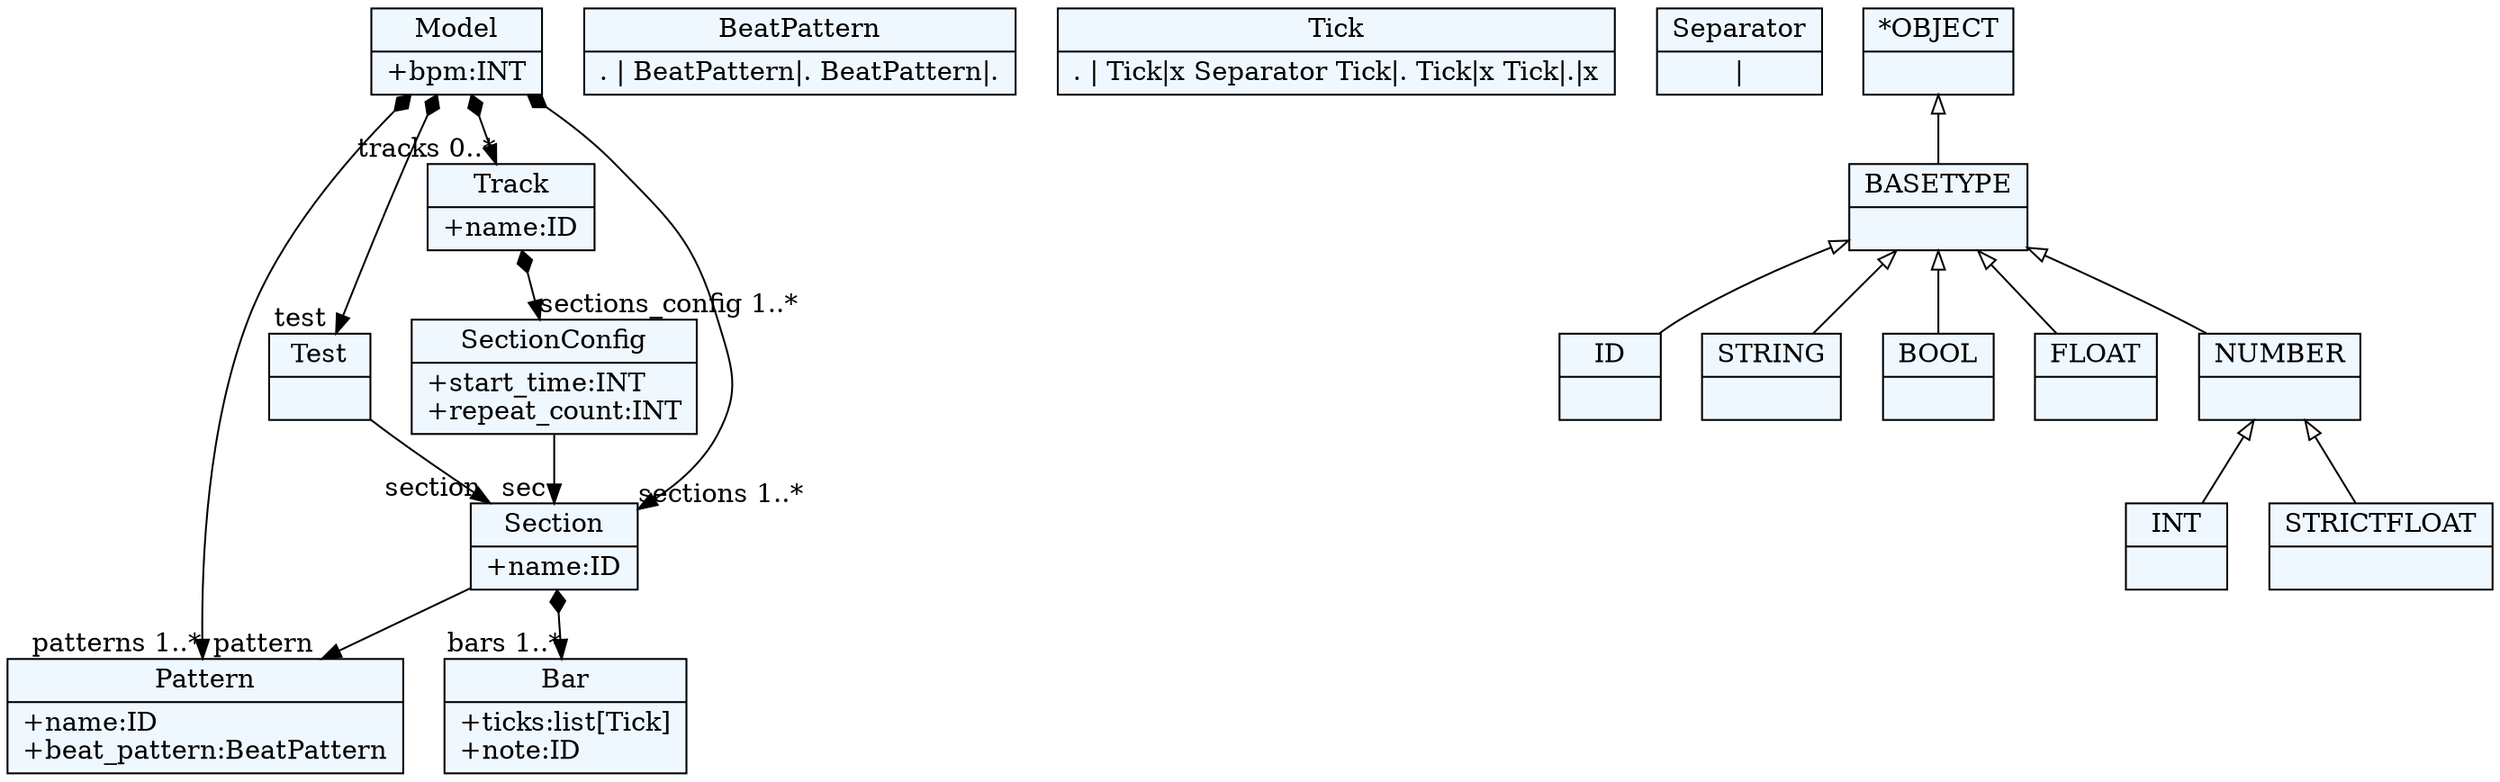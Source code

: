 
    digraph textX {
    fontname = "Bitstream Vera Sans"
    fontsize = 8
    node[
        shape=record,
        style=filled,
        fillcolor=aliceblue
    ]
    nodesep = 0.3
    edge[dir=black,arrowtail=empty]


47595512[ label="{Model|+bpm:INT\l}"]

47580680[ label="{Pattern|+name:ID\l+beat_pattern:BeatPattern\l}"]

47963080[ label="{BeatPattern|. \| BeatPattern\|. BeatPattern\|.}"]

47968024[ label="{Test|}"]

47972968[ label="{Track|+name:ID\l}"]

47966024[ label="{Section|+name:ID\l}"]

47618920[ label="{SectionConfig|+start_time:INT\l+repeat_count:INT\l}"]

47977912[ label="{Bar|+ticks:list[Tick]\l+note:ID\l}"]

47982856[ label="{Tick|. \| Tick\|x Separator Tick\|. Tick\|x Tick\|.\|x}"]

47988920[ label="{Separator|\|}"]

47574856[ label="{ID|}"]

47582680[ label="{STRING|}"]

47587624[ label="{BOOL|}"]

47592568[ label="{INT|}"]

47615976[ label="{FLOAT|}"]

47620920[ label="{STRICTFLOAT|}"]

45139656[ label="{NUMBER|}"]

47825240[ label="{BASETYPE|}"]

47830184[ label="{*OBJECT|}"]



47595512 -> 47580680[arrowtail=diamond, dir=both, headlabel="patterns 1..*"]
47595512 -> 47966024[arrowtail=diamond, dir=both, headlabel="sections 1..*"]
47595512 -> 47968024[arrowtail=diamond, dir=both, headlabel="test "]
47595512 -> 47972968[arrowtail=diamond, dir=both, headlabel="tracks 0..*"]
47968024 -> 47966024[headlabel="section "]
47972968 -> 47618920[arrowtail=diamond, dir=both, headlabel="sections_config 1..*"]
47966024 -> 47580680[headlabel="pattern "]
47966024 -> 47977912[arrowtail=diamond, dir=both, headlabel="bars 1..*"]
47618920 -> 47966024[headlabel="sec "]
45139656 -> 47620920 [dir=back]
45139656 -> 47592568 [dir=back]
47825240 -> 45139656 [dir=back]
47825240 -> 47615976 [dir=back]
47825240 -> 47587624 [dir=back]
47825240 -> 47574856 [dir=back]
47825240 -> 47582680 [dir=back]
47830184 -> 47825240 [dir=back]

}
